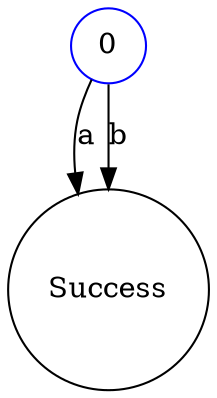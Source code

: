 digraph TestCase5 { 0 [shape=circle,label="0",color="#0000FF"]; 1 [shape=circle,label="Success",color="#000000"]; 0 -> 1[label="a"]; 0 -> 1[label="b"]; }